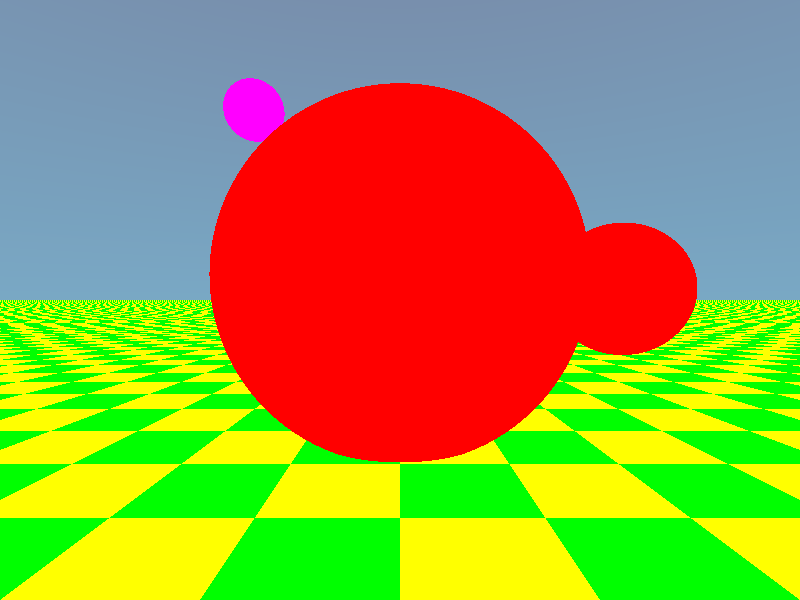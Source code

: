 // This work is licensed under the Creative Commons Attribution 3.0 Unported License.
// To view a copy of this license, visit http://creativecommons.org/licenses/by/3.0/
// or send a letter to Creative Commons, 444 Castro Street, Suite 900, Mountain View,
// California, 94041, USA.

// Persistence Of Vision raytracer sample file.
// File by Dieter Bayer.
//
// -w320 -h240
// -w800 -h600 +a0.3

#version 3.6;

global_settings {
  assumed_gamma 1.0
}

#include "colors.inc"

camera {
   location  <0, 20, -100>
   angle 85 // direction <0,  0,    0.7>
   up        <0,  1,    0>
   right   x*image_width/image_height
}

background { color SkyBlue }

// declare rainbow's colours

#declare r_violet1 = colour red 1.0 green 0.5 blue 1.0 filter 1.0;
#declare r_violet2 = colour red 1.0 green 0.5 blue 1.0 filter 0.8;
#declare r_indigo  = colour red 0.5 green 0.5 blue 1.0 filter 0.8;
#declare r_blue    = colour red 0.2 green 0.2 blue 1.0 filter 0.8;
#declare r_cyan    = colour red 0.2 green 1.0 blue 1.0 filter 0.8;
#declare r_green   = colour red 0.2 green 1.0 blue 0.2 filter 0.8;
#declare r_yellow  = colour red 1.0 green 1.0 blue 0.2 filter 0.8;
#declare r_orange  = colour red 1.0 green 0.5 blue 0.2 filter 0.8;
#declare r_red1    = colour red 1.0 green 0.2 blue 0.2 filter 0.8;
#declare r_red2    = colour red 1.0 green 0.2 blue 0.2 filter 1.0;

// create the rainbow

rainbow {
  angle 42.5
  width 5
  distance 1.0e7
  direction <-0.2, -0.2, 1>
  jitter 0.01
  colour_map {
    [0.000  colour r_violet1]
    [0.100  colour r_violet2]
    [0.214  colour r_indigo]
    [0.328  colour r_blue]
    [0.442  colour r_cyan]
    [0.556  colour r_green]
    [0.670  colour r_yellow]
    [0.784  colour r_orange]
    [0.900  colour r_red1]
  }
}

rainbow {
  angle 37
  width 5
  distance 1.0e7
  direction <-0.2, -0.2, 1>
  jitter 0.01
  colour_map {
    [0.000  colour r_violet1]
    [0.100  colour r_violet2]
    [0.214  colour r_indigo]
    [0.328  colour r_blue]
    [0.442  colour r_cyan]
    [0.556  colour r_green]
    [0.670  colour r_yellow]
    [0.784  colour r_orange]
    [0.900  colour r_red1]
  }
}

sky_sphere {
  pigment {
    gradient y
    color_map {
      [0 colour SkyBlue]
      [1 colour MidnightBlue]
    }
    scale 2
    translate <-1, -1, -1>
  }
}

/* Put down the beloved famous raytrace green/yellow checkered floor */
plane { y, -10
   pigment {
      checker colour Yellow colour Green
      scale 20
   }
   finish {
      ambient 0.2
      diffuse 0.8
   }
}

sphere { <0, 25, 0>, 40

   pigment {Red}
   finish {
      ambient 0.2
      diffuse 0.6
      phong 1.0
      phong_size 20
   }
}

sphere { <-100, 150, 200>,  20
   pigment {Magenta}
   finish {
      ambient 0.2
      diffuse 0.6
      phong 1.0
      phong_size 20
   }
}

sphere { <100, 25, 100>, 30
   pigment {Red}
   finish {
      ambient 0.2
      diffuse 0.6
      phong 1.0
      phong_size 20
   }
}

light_source {<100, 120, 40> colour White}
